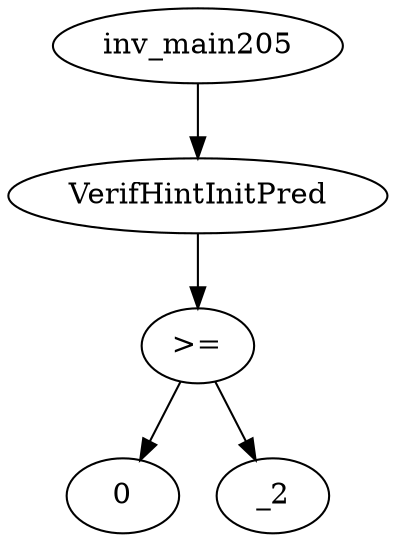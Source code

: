 digraph dag {
0 [label="inv_main205"];
1 [label="VerifHintInitPred"];
2 [label=">="];
3 [label="0"];
4 [label="_2"];
0->1
1->2
2->4
2 -> 3
}
